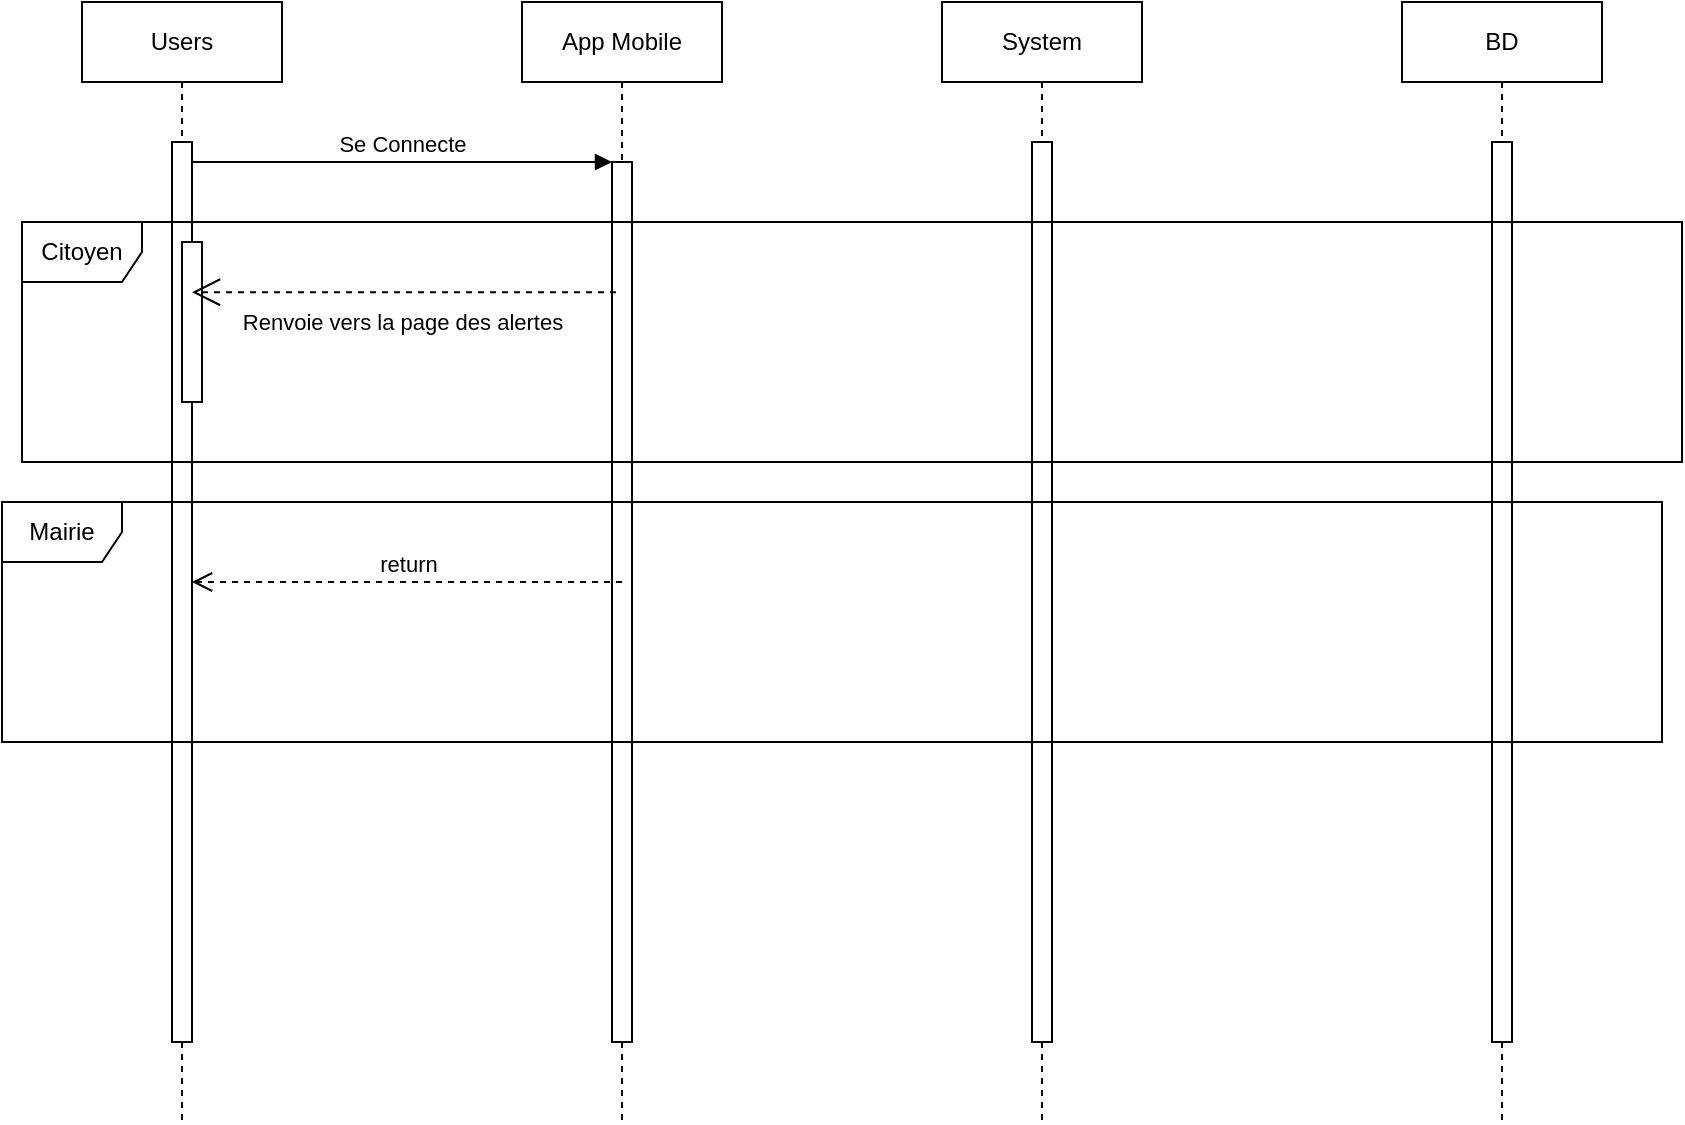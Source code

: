 <mxfile version="27.0.9">
  <diagram name="Page-1" id="a1ZGHmFmK2f57AJbowIg">
    <mxGraphModel dx="1426" dy="797" grid="1" gridSize="10" guides="1" tooltips="1" connect="1" arrows="1" fold="1" page="1" pageScale="1" pageWidth="827" pageHeight="1169" math="0" shadow="0">
      <root>
        <mxCell id="0" />
        <mxCell id="1" parent="0" />
        <mxCell id="4cnkpSMDyafWBKb6RAsr-1" value="Users" style="shape=umlLifeline;perimeter=lifelinePerimeter;whiteSpace=wrap;html=1;container=0;dropTarget=0;collapsible=0;recursiveResize=0;outlineConnect=0;portConstraint=eastwest;newEdgeStyle={&quot;edgeStyle&quot;:&quot;elbowEdgeStyle&quot;,&quot;elbow&quot;:&quot;vertical&quot;,&quot;curved&quot;:0,&quot;rounded&quot;:0};" vertex="1" parent="1">
          <mxGeometry x="170" y="90" width="100" height="560" as="geometry" />
        </mxCell>
        <mxCell id="4cnkpSMDyafWBKb6RAsr-2" value="" style="html=1;points=[];perimeter=orthogonalPerimeter;outlineConnect=0;targetShapes=umlLifeline;portConstraint=eastwest;newEdgeStyle={&quot;edgeStyle&quot;:&quot;elbowEdgeStyle&quot;,&quot;elbow&quot;:&quot;vertical&quot;,&quot;curved&quot;:0,&quot;rounded&quot;:0};" vertex="1" parent="4cnkpSMDyafWBKb6RAsr-1">
          <mxGeometry x="45" y="70" width="10" height="450" as="geometry" />
        </mxCell>
        <mxCell id="4cnkpSMDyafWBKb6RAsr-3" value="" style="html=1;points=[];perimeter=orthogonalPerimeter;outlineConnect=0;targetShapes=umlLifeline;portConstraint=eastwest;newEdgeStyle={&quot;edgeStyle&quot;:&quot;elbowEdgeStyle&quot;,&quot;elbow&quot;:&quot;vertical&quot;,&quot;curved&quot;:0,&quot;rounded&quot;:0};" vertex="1" parent="4cnkpSMDyafWBKb6RAsr-1">
          <mxGeometry x="50" y="120" width="10" height="80" as="geometry" />
        </mxCell>
        <mxCell id="4cnkpSMDyafWBKb6RAsr-4" value="App Mobile" style="shape=umlLifeline;perimeter=lifelinePerimeter;whiteSpace=wrap;html=1;container=0;dropTarget=0;collapsible=0;recursiveResize=0;outlineConnect=0;portConstraint=eastwest;newEdgeStyle={&quot;edgeStyle&quot;:&quot;elbowEdgeStyle&quot;,&quot;elbow&quot;:&quot;vertical&quot;,&quot;curved&quot;:0,&quot;rounded&quot;:0};" vertex="1" parent="1">
          <mxGeometry x="390" y="90" width="100" height="560" as="geometry" />
        </mxCell>
        <mxCell id="4cnkpSMDyafWBKb6RAsr-5" value="" style="html=1;points=[];perimeter=orthogonalPerimeter;outlineConnect=0;targetShapes=umlLifeline;portConstraint=eastwest;newEdgeStyle={&quot;edgeStyle&quot;:&quot;elbowEdgeStyle&quot;,&quot;elbow&quot;:&quot;vertical&quot;,&quot;curved&quot;:0,&quot;rounded&quot;:0};" vertex="1" parent="4cnkpSMDyafWBKb6RAsr-4">
          <mxGeometry x="45" y="80" width="10" height="440" as="geometry" />
        </mxCell>
        <mxCell id="4cnkpSMDyafWBKb6RAsr-10" value="Se Connecte" style="html=1;verticalAlign=bottom;endArrow=block;edgeStyle=elbowEdgeStyle;elbow=horizontal;curved=0;rounded=0;" edge="1" parent="1" source="4cnkpSMDyafWBKb6RAsr-2" target="4cnkpSMDyafWBKb6RAsr-5">
          <mxGeometry relative="1" as="geometry">
            <mxPoint x="325" y="180" as="sourcePoint" />
            <Array as="points">
              <mxPoint x="310" y="170" />
            </Array>
          </mxGeometry>
        </mxCell>
        <mxCell id="4cnkpSMDyafWBKb6RAsr-12" value="System" style="shape=umlLifeline;perimeter=lifelinePerimeter;whiteSpace=wrap;html=1;container=0;dropTarget=0;collapsible=0;recursiveResize=0;outlineConnect=0;portConstraint=eastwest;newEdgeStyle={&quot;edgeStyle&quot;:&quot;elbowEdgeStyle&quot;,&quot;elbow&quot;:&quot;vertical&quot;,&quot;curved&quot;:0,&quot;rounded&quot;:0};" vertex="1" parent="1">
          <mxGeometry x="600" y="90" width="100" height="560" as="geometry" />
        </mxCell>
        <mxCell id="4cnkpSMDyafWBKb6RAsr-13" value="" style="html=1;points=[];perimeter=orthogonalPerimeter;outlineConnect=0;targetShapes=umlLifeline;portConstraint=eastwest;newEdgeStyle={&quot;edgeStyle&quot;:&quot;elbowEdgeStyle&quot;,&quot;elbow&quot;:&quot;vertical&quot;,&quot;curved&quot;:0,&quot;rounded&quot;:0};" vertex="1" parent="4cnkpSMDyafWBKb6RAsr-12">
          <mxGeometry x="45" y="70" width="10" height="450" as="geometry" />
        </mxCell>
        <mxCell id="4cnkpSMDyafWBKb6RAsr-15" value="BD" style="shape=umlLifeline;perimeter=lifelinePerimeter;whiteSpace=wrap;html=1;container=0;dropTarget=0;collapsible=0;recursiveResize=0;outlineConnect=0;portConstraint=eastwest;newEdgeStyle={&quot;edgeStyle&quot;:&quot;elbowEdgeStyle&quot;,&quot;elbow&quot;:&quot;vertical&quot;,&quot;curved&quot;:0,&quot;rounded&quot;:0};" vertex="1" parent="1">
          <mxGeometry x="830" y="90" width="100" height="560" as="geometry" />
        </mxCell>
        <mxCell id="4cnkpSMDyafWBKb6RAsr-16" value="" style="html=1;points=[];perimeter=orthogonalPerimeter;outlineConnect=0;targetShapes=umlLifeline;portConstraint=eastwest;newEdgeStyle={&quot;edgeStyle&quot;:&quot;elbowEdgeStyle&quot;,&quot;elbow&quot;:&quot;vertical&quot;,&quot;curved&quot;:0,&quot;rounded&quot;:0};" vertex="1" parent="4cnkpSMDyafWBKb6RAsr-15">
          <mxGeometry x="45" y="70" width="10" height="450" as="geometry" />
        </mxCell>
        <mxCell id="4cnkpSMDyafWBKb6RAsr-27" value="Citoyen" style="shape=umlFrame;whiteSpace=wrap;html=1;pointerEvents=0;" vertex="1" parent="1">
          <mxGeometry x="140" y="200" width="830" height="120" as="geometry" />
        </mxCell>
        <mxCell id="4cnkpSMDyafWBKb6RAsr-29" value="Renvoie vers la page des alertes" style="endArrow=open;endSize=12;dashed=1;html=1;rounded=0;exitX=0.2;exitY=0.148;exitDx=0;exitDy=0;exitPerimeter=0;" edge="1" parent="1" source="4cnkpSMDyafWBKb6RAsr-5" target="4cnkpSMDyafWBKb6RAsr-2">
          <mxGeometry x="0.009" y="15" width="160" relative="1" as="geometry">
            <mxPoint x="330" y="410" as="sourcePoint" />
            <mxPoint x="490" y="410" as="targetPoint" />
            <mxPoint as="offset" />
          </mxGeometry>
        </mxCell>
        <mxCell id="4cnkpSMDyafWBKb6RAsr-30" value="Mairie" style="shape=umlFrame;whiteSpace=wrap;html=1;pointerEvents=0;" vertex="1" parent="1">
          <mxGeometry x="130" y="340" width="830" height="120" as="geometry" />
        </mxCell>
        <mxCell id="4cnkpSMDyafWBKb6RAsr-33" value="return" style="html=1;verticalAlign=bottom;endArrow=open;dashed=1;endSize=8;curved=0;rounded=0;" edge="1" parent="1" target="4cnkpSMDyafWBKb6RAsr-2">
          <mxGeometry relative="1" as="geometry">
            <mxPoint x="440" y="380" as="sourcePoint" />
            <mxPoint x="360" y="380" as="targetPoint" />
          </mxGeometry>
        </mxCell>
      </root>
    </mxGraphModel>
  </diagram>
</mxfile>
